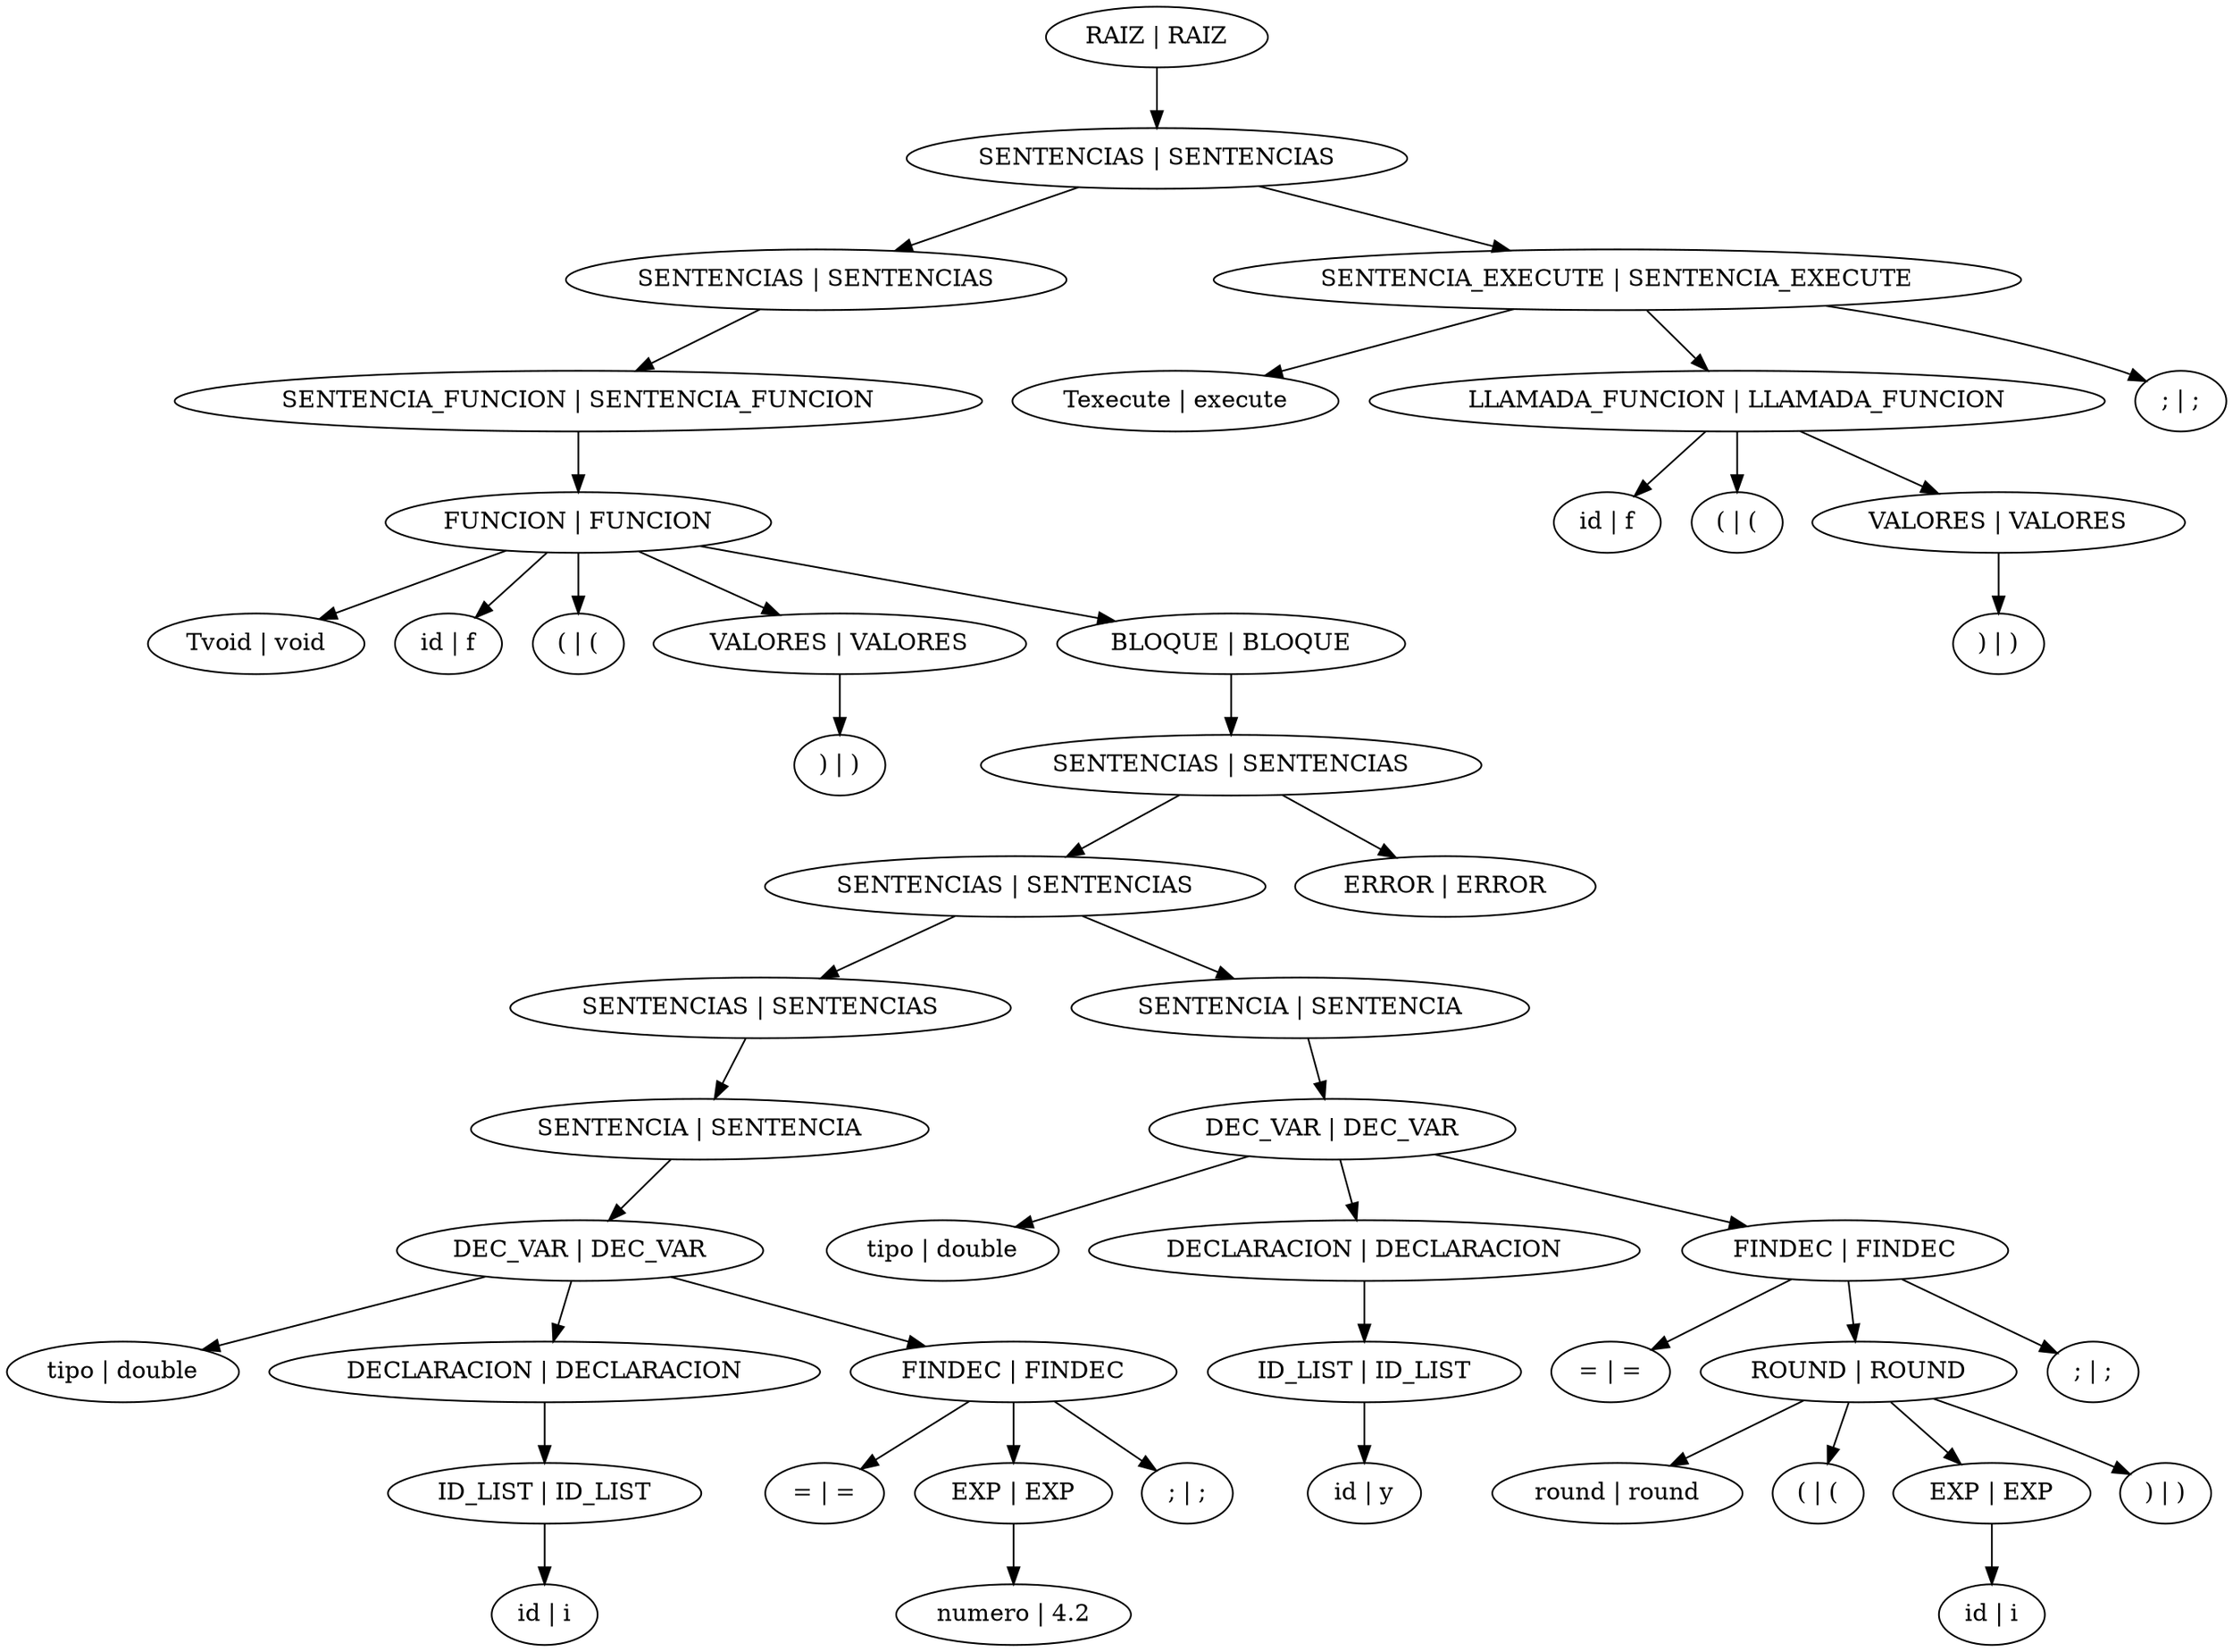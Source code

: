 digraph G{Node0[label="RAIZ | RAIZ"];
Node1[label="SENTENCIAS | SENTENCIAS"];
Node0->Node1;
Node2[label="SENTENCIAS | SENTENCIAS"];
Node1->Node2;
Node3[label="SENTENCIA_FUNCION | SENTENCIA_FUNCION"];
Node2->Node3;
Node4[label="FUNCION | FUNCION"];
Node3->Node4;
Node5[label="Tvoid | void"];
Node4->Node5;
Node6[label="id | f"];
Node4->Node6;
Node7[label="( | ("];
Node4->Node7;
Node8[label="VALORES | VALORES"];
Node4->Node8;
Node9[label=") | )"];
Node8->Node9;
Node10[label="BLOQUE | BLOQUE"];
Node4->Node10;
Node11[label="SENTENCIAS | SENTENCIAS"];
Node10->Node11;
Node12[label="SENTENCIAS | SENTENCIAS"];
Node11->Node12;
Node13[label="SENTENCIAS | SENTENCIAS"];
Node12->Node13;
Node14[label="SENTENCIA | SENTENCIA"];
Node13->Node14;
Node15[label="DEC_VAR | DEC_VAR"];
Node14->Node15;
Node16[label="tipo | double"];
Node15->Node16;
Node17[label="DECLARACION | DECLARACION"];
Node15->Node17;
Node18[label="ID_LIST | ID_LIST"];
Node17->Node18;
Node19[label="id | i"];
Node18->Node19;
Node20[label="FINDEC | FINDEC"];
Node15->Node20;
Node21[label="= | ="];
Node20->Node21;
Node22[label="EXP | EXP"];
Node20->Node22;
Node23[label="numero | 4.2"];
Node22->Node23;
Node24[label="; | ;"];
Node20->Node24;
Node25[label="SENTENCIA | SENTENCIA"];
Node12->Node25;
Node26[label="DEC_VAR | DEC_VAR"];
Node25->Node26;
Node27[label="tipo | double"];
Node26->Node27;
Node28[label="DECLARACION | DECLARACION"];
Node26->Node28;
Node29[label="ID_LIST | ID_LIST"];
Node28->Node29;
Node30[label="id | y"];
Node29->Node30;
Node31[label="FINDEC | FINDEC"];
Node26->Node31;
Node32[label="= | ="];
Node31->Node32;
Node33[label="ROUND | ROUND"];
Node31->Node33;
Node34[label="round | round"];
Node33->Node34;
Node35[label="( | ("];
Node33->Node35;
Node36[label="EXP | EXP"];
Node33->Node36;
Node37[label="id | i"];
Node36->Node37;
Node38[label=") | )"];
Node33->Node38;
Node39[label="; | ;"];
Node31->Node39;
Node40[label="ERROR | ERROR"];
Node11->Node40;
Node41[label="SENTENCIA_EXECUTE | SENTENCIA_EXECUTE"];
Node1->Node41;
Node42[label="Texecute | execute"];
Node41->Node42;
Node43[label="LLAMADA_FUNCION | LLAMADA_FUNCION"];
Node41->Node43;
Node44[label="id | f"];
Node43->Node44;
Node45[label="( | ("];
Node43->Node45;
Node46[label="VALORES | VALORES"];
Node43->Node46;
Node47[label=") | )"];
Node46->Node47;
Node48[label="; | ;"];
Node41->Node48;
}